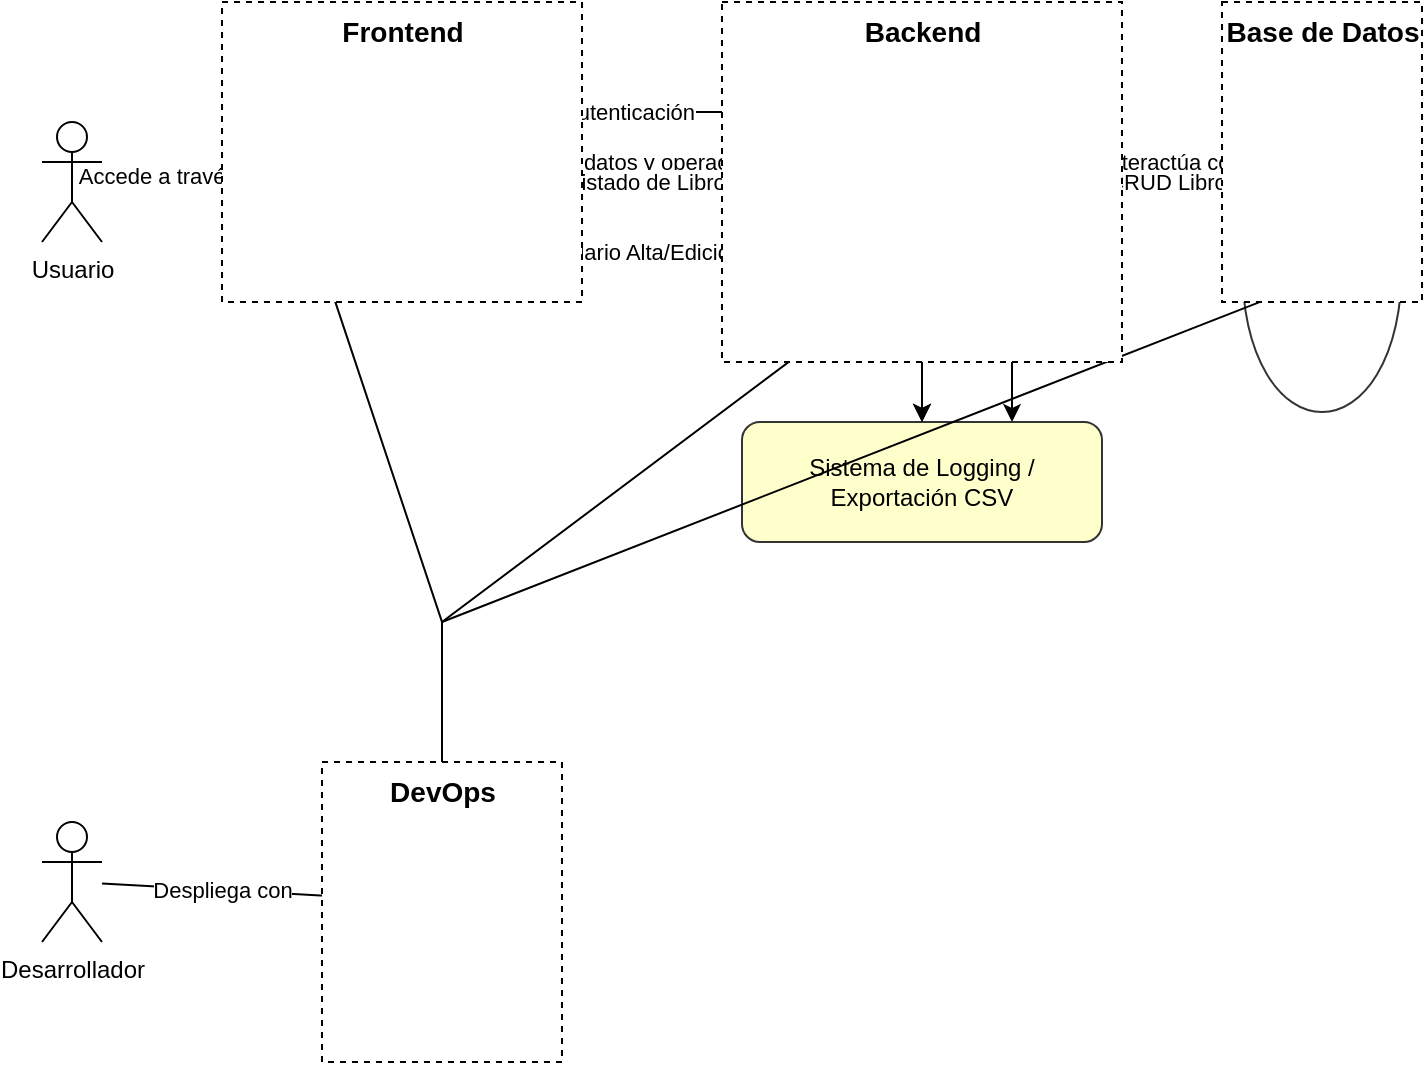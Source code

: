 <?xml version="1.0" encoding="UTF-8"?>
<mxfile version="24.6.4" type="device">
  <diagram id="diagram_architecture" name="Page-1">
    <mxGraphModel dx="1422" dy="800" grid="1" gridSize="10" guides="1" tooltips="1" connect="1" arrows="1" fold="1" page="1" pageScale="1" pageWidth="850" pageHeight="1100" math="0" shadow="0">
      <root>
        <mxCell id="0" />
        <mxCell id="1" parent="0" />

        <mxCell id="2" value="Usuario" style="shape=umlActor;verticalLabelPosition=bottom;verticalAlign=top;html=1;outlineConnect=0;" vertex="1" parent="1">
          <mxGeometry x="100" y="300" width="30" height="60" as="geometry" />
        </mxCell>

        <mxCell id="3" value="Frontend (React + TypeScript)" style="rounded=1;whiteSpace=wrap;html=1;fillColor=#f9f;strokeColor=#333;" vertex="1" parent="1">
          <mxGeometry x="200" y="270" width="160" height="100" as="geometry" />
        </mxCell>

        <mxCell id="4" value="Backend (NestJS + TypeScript)" style="rounded=1;whiteSpace=wrap;html=1;fillColor=#ccf;strokeColor=#333;" vertex="1" parent="1">
          <mxGeometry x="450" y="270" width="180" height="100" as="geometry" />
        </mxCell>

        <mxCell id="5" value="Base de Datos (PostgreSQL)" style="shape=cylinder;whiteSpace=wrap;html=1;boundedLbl=1;backgroundOutline=1;size=15;fillColor=#cfc;strokeColor=#333;" vertex="1" parent="1">
          <mxGeometry x="700" y="270" width="80" height="100" as="geometry" />
        </mxCell>

        <mxCell id="6" value="Sistema de Logging / Exportación CSV" style="rounded=1;whiteSpace=wrap;html=1;fillColor=#ffc;strokeColor=#333;" vertex="1" parent="1">
          <mxGeometry x="450" y="450" width="180" height="60" as="geometry" />
        </mxCell>

        <mxCell id="7" value="Desarrollador" style="shape=umlActor;verticalLabelPosition=bottom;verticalAlign=top;html=1;outlineConnect=0;" vertex="1" parent="1">
          <mxGeometry x="100" y="650" width="30" height="60" as="geometry" />
        </mxCell>

        <mxCell id="8" value="Docker Compose" style="shape=cube;whiteSpace=wrap;html=1;boundedLbl=1;backgroundOutline=1;size=20;fillColor=#fcc;strokeColor=#333;" vertex="1" parent="1">
          <mxGeometry x="250" y="650" width="100" height="80" as="geometry" />
        </mxCell>

        <mxCell id="9" value="Accede a través de" style="endArrow=classic;html=1;rounded=0;" edge="1" parent="1" source="2" target="3">
          <mxGeometry relative="1" as="geometry">
            <mxPoint x="150" y="330" as="sourcePoint" />
            <mxPoint x="200" y="330" as="targetPoint" />
          </mxGeometry>
        </mxCell>

        <mxCell id="10" value="Solicita datos y operaciones a" style="endArrow=classic;html=1;rounded=0;" edge="1" parent="1" source="3" target="4">
          <mxGeometry relative="1" as="geometry">
            <mxPoint x="360" y="330" as="sourcePoint" />
            <mxPoint x="450" y="330" as="targetPoint" />
          </mxGeometry>
        </mxCell>

        <mxCell id="11" value="Interactúa con" style="endArrow=classic;html=1;rounded=0;" edge="1" parent="1" source="4" target="5">
          <mxGeometry relative="1" as="geometry">
            <mxPoint x="630" y="330" as="sourcePoint" />
            <mxPoint x="700" y="330" as="targetPoint" />
          </mxGeometry>
        </mxCell>

        <mxCell id="12" value="Genera logs y exporta datos" style="endArrow=classic;html=1;rounded=0;" edge="1" parent="1" source="4" target="6">
          <mxGeometry relative="1" as="geometry">
            <mxPoint x="540" y="370" as="sourcePoint" />
            <mxPoint x="540" y="450" as="targetPoint" />
            <Array as="points">
              <mxPoint x="540" y="410" />
            </Array>
          </mxGeometry>
        </mxCell>

        <mxCell id="13" value="Despliega con" style="endArrow=classic;html=1;rounded=0;" edge="1" parent="1" source="7" target="8">
          <mxGeometry relative="1" as="geometry">
            <mxPoint x="130" y="680" as="sourcePoint" />
            <mxPoint x="250" y="680" as="targetPoint" />
          </mxGeometry>
        </mxCell>

        <mxCell id="14" value="" style="endArrow=classic;html=1;rounded=0;entryX=0.25;entryY=1;entryDx=0;entryDy=0;" edge="1" parent="1" source="8" target="3">
          <mxGeometry relative="1" as="geometry">
            <mxPoint x="300" y="650" as="sourcePoint" />
            <mxPoint x="300" y="370" as="targetPoint" />
            <Array as="points">
              <mxPoint x="300" y="550" />
            </Array>
          </mxGeometry>
        </mxCell>

        <mxCell id="15" value="" style="endArrow=classic;html=1;rounded=0;entryX=0.5;entryY=1;entryDx=0;entryDy=0;" edge="1" parent="1" source="8" target="4">
          <mxGeometry relative="1" as="geometry">
            <mxPoint x="300" y="650" as="sourcePoint" />
            <mxPoint x="540" y="370" as="targetPoint" />
            <Array as="points">
              <mxPoint x="300" y="550" />
            </Array>
          </mxGeometry>
        </mxCell>

        <mxCell id="16" value="" style="endArrow=classic;html=1;rounded=0;entryX=0.75;entryY=1;entryDx=0;entryDy=0;" edge="1" parent="1" source="8" target="5">
          <mxGeometry relative="1" as="geometry">
            <mxPoint x="300" y="650" as="sourcePoint" />
            <mxPoint x="740" y="370" as="targetPoint" />
            <Array as="points">
              <mxPoint x="300" y="550" />
            </Array>
          </mxGeometry>
        </mxCell>

        <mxCell id="17" value="Autenticación" style="edgeStyle=orthogonalEdgeStyle;rounded=0;html=1;exitX=1;exitY=0.5;entryX=0;entryY=0.25;endArrow=classic;endFill=1;" parent="1" source="3" target="4" edge="1">
          <mxGeometry relative="1" as="geometry">
            <Array as="points">
              <mxPoint x="360" y="295" />
              <mxPoint x="430" y="295" />
              <mxPoint x="430" y="295" />
              <mxPoint x="450" y="295" />
            </Array>
          </mxGeometry>
        </mxCell>
        <mxCell id="18" value="Listado de Libros" style="edgeStyle=orthogonalEdgeStyle;rounded=0;html=1;exitX=1;exitY=0.5;entryX=0;entryY=0.5;endArrow=classic;endFill=1;" parent="1" source="3" target="4" edge="1">
          <mxGeometry relative="1" as="geometry">
            <Array as="points">
              <mxPoint x="360" y="330" />
              <mxPoint x="430" y="330" />
              <mxPoint x="430" y="330" />
              <mxPoint x="450" y="330" />
            </Array>
          </mxGeometry>
        </mxCell>
        <mxCell id="19" value="Formulario Alta/Edición" style="edgeStyle=orthogonalEdgeStyle;rounded=0;html=1;exitX=1;exitY=0.5;entryX=0;entryY=0.75;endArrow=classic;endFill=1;" parent="1" source="3" target="4" edge="1">
          <mxGeometry relative="1" as="geometry">
            <Array as="points">
              <mxPoint x="360" y="365" />
              <mxPoint x="430" y="365" />
              <mxPoint x="430" y="365" />
              <mxPoint x="450" y="365" />
            </Array>
          </mxGeometry>
        </mxCell>

        <mxCell id="20" value="CRUD Libros" style="edgeStyle=orthogonalEdgeStyle;rounded=0;html=1;exitX=1;exitY=0.5;entryX=0;entryY=0.5;endArrow=classic;endFill=1;" parent="1" source="4" target="5" edge="1">
          <mxGeometry relative="1" as="geometry">
            <Array as="points">
              <mxPoint x="630" y="330" />
              <mxPoint x="680" y="330" />
              <mxPoint x="680" y="330" />
              <mxPoint x="700" y="330" />
            </Array>
          </mxGeometry>
        </mxCell>

        <mxCell id="21" value="Logging Auditoría" style="edgeStyle=orthogonalEdgeStyle;rounded=0;html=1;exitX=0.5;exitY=1;entryX=0.5;entryY=0;endArrow=classic;endFill=1;" parent="1" source="4" target="6" edge="1">
          <mxGeometry relative="1" as="geometry">
            <Array as="points">
              <mxPoint x="540" y="370" />
              <mxPoint x="540" y="450" />
            </Array>
          </mxGeometry>
        </mxCell>
        <mxCell id="22" value="Exportación CSV" style="edgeStyle=orthogonalEdgeStyle;rounded=0;html=1;exitX=0.75;exitY=1;entryX=0.75;entryY=0;endArrow=classic;endFill=1;" parent="1" source="4" target="6" edge="1">
          <mxGeometry relative="1" as="geometry">
            <Array as="points">
              <mxPoint x="585" y="370" />
              <mxPoint x="585" y="450" />
            </Array>
          </mxGeometry>
        </mxCell>

        <mxCell id="23" value="&lt;b&gt;Frontend&lt;/b&gt;" style="html=1;dashed=1;verticalAlign=top;labelBackgroundColor=none;fontSize=14;" vertex="1" parent="1">
            <mxGeometry x="190" y="240" width="180" height="150" as="geometry"/>
        </mxCell>
        <mxCell id="24" value="&lt;b&gt;Backend&lt;/b&gt;" style="html=1;dashed=1;verticalAlign=top;labelBackgroundColor=none;fontSize=14;" vertex="1" parent="1">
            <mxGeometry x="440" y="240" width="200" height="180" as="geometry"/>
        </mxCell>
        <mxCell id="25" value="&lt;b&gt;Base de Datos&lt;/b&gt;" style="html=1;dashed=1;verticalAlign=top;labelBackgroundColor=none;fontSize=14;" vertex="1" parent="1">
            <mxGeometry x="690" y="240" width="100" height="150" as="geometry"/>
        </mxCell>
        <mxCell id="26" value="&lt;b&gt;DevOps&lt;/b&gt;" style="html=1;dashed=1;verticalAlign=top;labelBackgroundColor=none;fontSize=14;" vertex="1" parent="1">
            <mxGeometry x="240" y="620" width="120" height="150" as="geometry"/>
        </mxCell>

      </root>
    </mxGraphModel>
  </diagram>
</mxfile>
